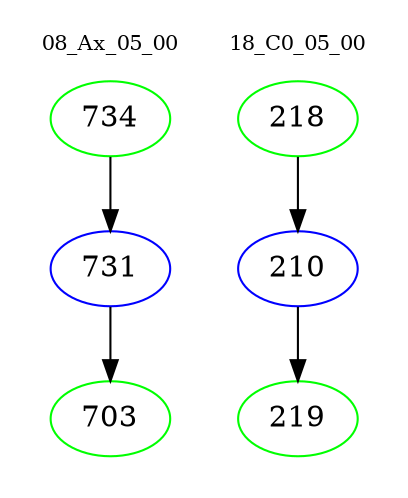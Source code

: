 digraph{
subgraph cluster_0 {
color = white
label = "08_Ax_05_00";
fontsize=10;
T0_734 [label="734", color="green"]
T0_734 -> T0_731 [color="black"]
T0_731 [label="731", color="blue"]
T0_731 -> T0_703 [color="black"]
T0_703 [label="703", color="green"]
}
subgraph cluster_1 {
color = white
label = "18_C0_05_00";
fontsize=10;
T1_218 [label="218", color="green"]
T1_218 -> T1_210 [color="black"]
T1_210 [label="210", color="blue"]
T1_210 -> T1_219 [color="black"]
T1_219 [label="219", color="green"]
}
}
